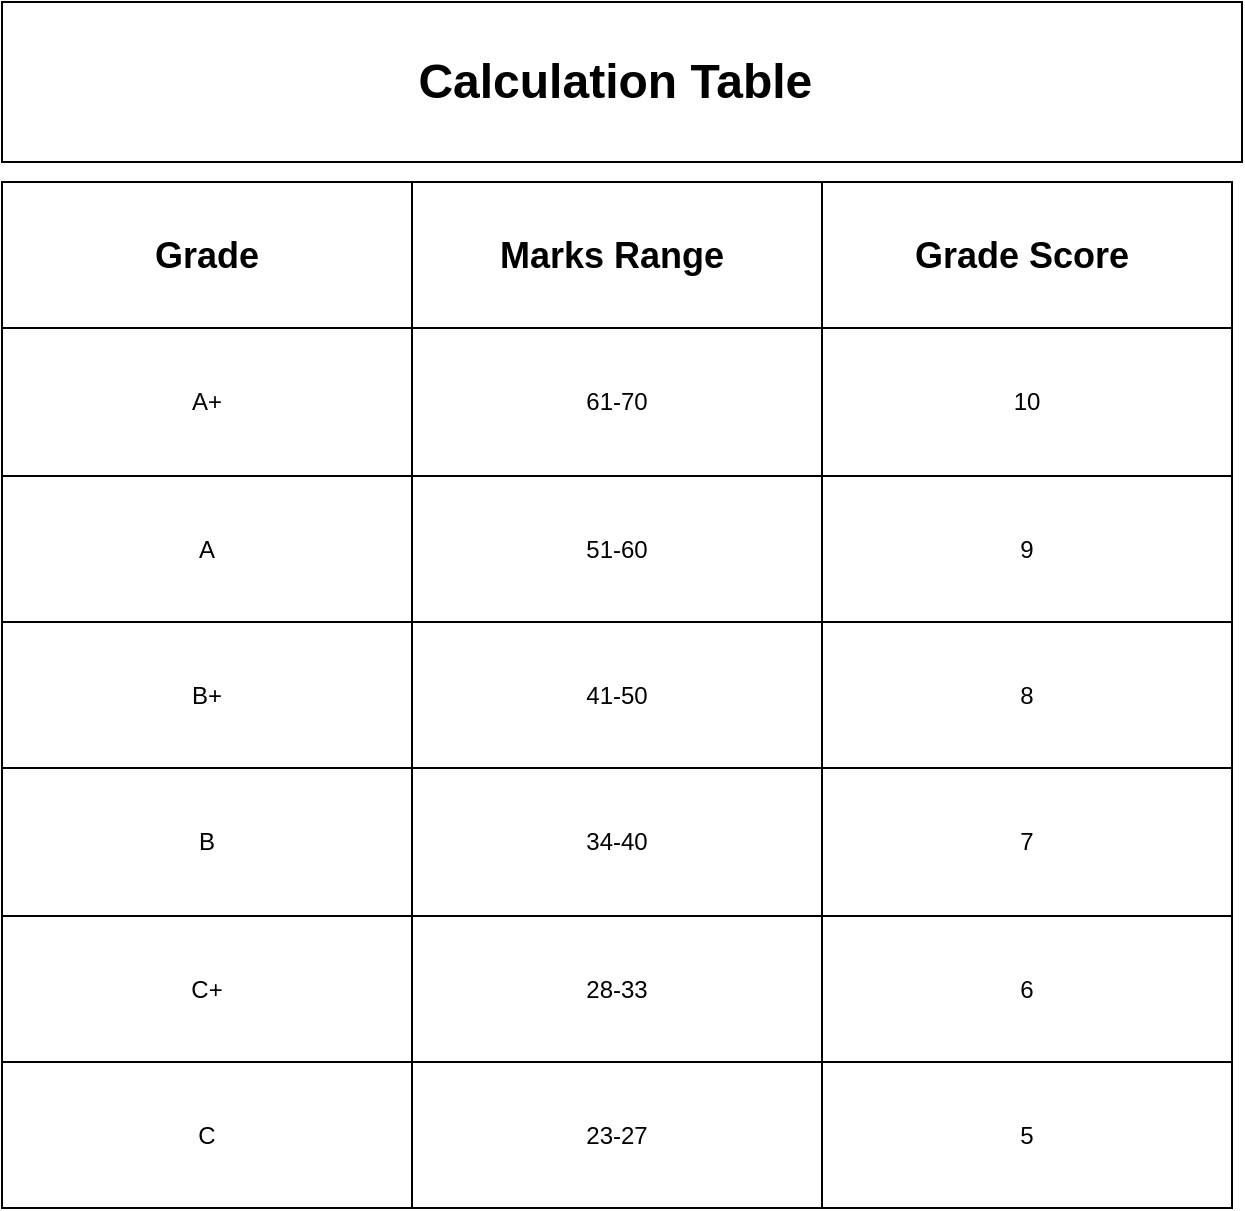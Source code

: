 <mxfile>
    <diagram id="aU_v9LZUCso-I1mCo_V_" name="Page-1">
        <mxGraphModel dx="804" dy="341" grid="1" gridSize="10" guides="1" tooltips="1" connect="1" arrows="1" fold="1" page="1" pageScale="1" pageWidth="850" pageHeight="1100" math="0" shadow="0">
            <root>
                <mxCell id="0"/>
                <mxCell id="1" parent="0"/>
                <mxCell id="3" value="&lt;h1&gt;Calculation Table&amp;nbsp;&lt;/h1&gt;" style="rounded=0;whiteSpace=wrap;html=1;" parent="1" vertex="1">
                    <mxGeometry x="115" y="140" width="620" height="80" as="geometry"/>
                </mxCell>
                <mxCell id="4" value="" style="shape=table;html=1;whiteSpace=wrap;startSize=0;container=1;collapsible=0;childLayout=tableLayout;" parent="1" vertex="1">
                    <mxGeometry x="115" y="230" width="615" height="220" as="geometry"/>
                </mxCell>
                <mxCell id="5" value="" style="shape=tableRow;horizontal=0;startSize=0;swimlaneHead=0;swimlaneBody=0;top=0;left=0;bottom=0;right=0;collapsible=0;dropTarget=0;fillColor=none;points=[[0,0.5],[1,0.5]];portConstraint=eastwest;" parent="4" vertex="1">
                    <mxGeometry width="615" height="73" as="geometry"/>
                </mxCell>
                <mxCell id="6" value="&lt;h2&gt;Grade&lt;/h2&gt;" style="shape=partialRectangle;html=1;whiteSpace=wrap;connectable=0;fillColor=none;top=0;left=0;bottom=0;right=0;overflow=hidden;" parent="5" vertex="1">
                    <mxGeometry width="205" height="73" as="geometry">
                        <mxRectangle width="205" height="73" as="alternateBounds"/>
                    </mxGeometry>
                </mxCell>
                <mxCell id="7" value="&lt;h2&gt;Marks Range&amp;nbsp;&lt;/h2&gt;" style="shape=partialRectangle;html=1;whiteSpace=wrap;connectable=0;fillColor=none;top=0;left=0;bottom=0;right=0;overflow=hidden;" parent="5" vertex="1">
                    <mxGeometry x="205" width="205" height="73" as="geometry">
                        <mxRectangle width="205" height="73" as="alternateBounds"/>
                    </mxGeometry>
                </mxCell>
                <mxCell id="8" value="&lt;h2&gt;Grade Score&amp;nbsp;&lt;/h2&gt;" style="shape=partialRectangle;html=1;whiteSpace=wrap;connectable=0;fillColor=none;top=0;left=0;bottom=0;right=0;overflow=hidden;" parent="5" vertex="1">
                    <mxGeometry x="410" width="205" height="73" as="geometry">
                        <mxRectangle width="205" height="73" as="alternateBounds"/>
                    </mxGeometry>
                </mxCell>
                <mxCell id="9" value="" style="shape=tableRow;horizontal=0;startSize=0;swimlaneHead=0;swimlaneBody=0;top=0;left=0;bottom=0;right=0;collapsible=0;dropTarget=0;fillColor=none;points=[[0,0.5],[1,0.5]];portConstraint=eastwest;" parent="4" vertex="1">
                    <mxGeometry y="73" width="615" height="74" as="geometry"/>
                </mxCell>
                <mxCell id="10" value="A+" style="shape=partialRectangle;html=1;whiteSpace=wrap;connectable=0;fillColor=none;top=0;left=0;bottom=0;right=0;overflow=hidden;" parent="9" vertex="1">
                    <mxGeometry width="205" height="74" as="geometry">
                        <mxRectangle width="205" height="74" as="alternateBounds"/>
                    </mxGeometry>
                </mxCell>
                <mxCell id="11" value="61-70" style="shape=partialRectangle;html=1;whiteSpace=wrap;connectable=0;fillColor=none;top=0;left=0;bottom=0;right=0;overflow=hidden;" parent="9" vertex="1">
                    <mxGeometry x="205" width="205" height="74" as="geometry">
                        <mxRectangle width="205" height="74" as="alternateBounds"/>
                    </mxGeometry>
                </mxCell>
                <mxCell id="12" value="10" style="shape=partialRectangle;html=1;whiteSpace=wrap;connectable=0;fillColor=none;top=0;left=0;bottom=0;right=0;overflow=hidden;" parent="9" vertex="1">
                    <mxGeometry x="410" width="205" height="74" as="geometry">
                        <mxRectangle width="205" height="74" as="alternateBounds"/>
                    </mxGeometry>
                </mxCell>
                <mxCell id="13" value="" style="shape=tableRow;horizontal=0;startSize=0;swimlaneHead=0;swimlaneBody=0;top=0;left=0;bottom=0;right=0;collapsible=0;dropTarget=0;fillColor=none;points=[[0,0.5],[1,0.5]];portConstraint=eastwest;" parent="4" vertex="1">
                    <mxGeometry y="147" width="615" height="73" as="geometry"/>
                </mxCell>
                <mxCell id="14" value="A" style="shape=partialRectangle;html=1;whiteSpace=wrap;connectable=0;fillColor=none;top=0;left=0;bottom=0;right=0;overflow=hidden;" parent="13" vertex="1">
                    <mxGeometry width="205" height="73" as="geometry">
                        <mxRectangle width="205" height="73" as="alternateBounds"/>
                    </mxGeometry>
                </mxCell>
                <mxCell id="15" value="51-60" style="shape=partialRectangle;html=1;whiteSpace=wrap;connectable=0;fillColor=none;top=0;left=0;bottom=0;right=0;overflow=hidden;" parent="13" vertex="1">
                    <mxGeometry x="205" width="205" height="73" as="geometry">
                        <mxRectangle width="205" height="73" as="alternateBounds"/>
                    </mxGeometry>
                </mxCell>
                <mxCell id="16" value="9" style="shape=partialRectangle;html=1;whiteSpace=wrap;connectable=0;fillColor=none;top=0;left=0;bottom=0;right=0;overflow=hidden;pointerEvents=1;" parent="13" vertex="1">
                    <mxGeometry x="410" width="205" height="73" as="geometry">
                        <mxRectangle width="205" height="73" as="alternateBounds"/>
                    </mxGeometry>
                </mxCell>
                <mxCell id="17" value="" style="shape=table;html=1;whiteSpace=wrap;startSize=0;container=1;collapsible=0;childLayout=tableLayout;" parent="1" vertex="1">
                    <mxGeometry x="115" y="450" width="615" height="293" as="geometry"/>
                </mxCell>
                <mxCell id="18" value="" style="shape=tableRow;horizontal=0;startSize=0;swimlaneHead=0;swimlaneBody=0;top=0;left=0;bottom=0;right=0;collapsible=0;dropTarget=0;fillColor=none;points=[[0,0.5],[1,0.5]];portConstraint=eastwest;" parent="17" vertex="1">
                    <mxGeometry width="615" height="73" as="geometry"/>
                </mxCell>
                <mxCell id="19" value="B+" style="shape=partialRectangle;html=1;whiteSpace=wrap;connectable=0;fillColor=none;top=0;left=0;bottom=0;right=0;overflow=hidden;" parent="18" vertex="1">
                    <mxGeometry width="205" height="73" as="geometry">
                        <mxRectangle width="205" height="73" as="alternateBounds"/>
                    </mxGeometry>
                </mxCell>
                <mxCell id="20" value="41-50" style="shape=partialRectangle;html=1;whiteSpace=wrap;connectable=0;fillColor=none;top=0;left=0;bottom=0;right=0;overflow=hidden;" parent="18" vertex="1">
                    <mxGeometry x="205" width="205" height="73" as="geometry">
                        <mxRectangle width="205" height="73" as="alternateBounds"/>
                    </mxGeometry>
                </mxCell>
                <mxCell id="21" value="8" style="shape=partialRectangle;html=1;whiteSpace=wrap;connectable=0;fillColor=none;top=0;left=0;bottom=0;right=0;overflow=hidden;" parent="18" vertex="1">
                    <mxGeometry x="410" width="205" height="73" as="geometry">
                        <mxRectangle width="205" height="73" as="alternateBounds"/>
                    </mxGeometry>
                </mxCell>
                <mxCell id="22" value="" style="shape=tableRow;horizontal=0;startSize=0;swimlaneHead=0;swimlaneBody=0;top=0;left=0;bottom=0;right=0;collapsible=0;dropTarget=0;fillColor=none;points=[[0,0.5],[1,0.5]];portConstraint=eastwest;" parent="17" vertex="1">
                    <mxGeometry y="73" width="615" height="74" as="geometry"/>
                </mxCell>
                <mxCell id="23" value="B" style="shape=partialRectangle;html=1;whiteSpace=wrap;connectable=0;fillColor=none;top=0;left=0;bottom=0;right=0;overflow=hidden;" parent="22" vertex="1">
                    <mxGeometry width="205" height="74" as="geometry">
                        <mxRectangle width="205" height="74" as="alternateBounds"/>
                    </mxGeometry>
                </mxCell>
                <mxCell id="24" value="34-40" style="shape=partialRectangle;html=1;whiteSpace=wrap;connectable=0;fillColor=none;top=0;left=0;bottom=0;right=0;overflow=hidden;" parent="22" vertex="1">
                    <mxGeometry x="205" width="205" height="74" as="geometry">
                        <mxRectangle width="205" height="74" as="alternateBounds"/>
                    </mxGeometry>
                </mxCell>
                <mxCell id="25" value="7" style="shape=partialRectangle;html=1;whiteSpace=wrap;connectable=0;fillColor=none;top=0;left=0;bottom=0;right=0;overflow=hidden;" parent="22" vertex="1">
                    <mxGeometry x="410" width="205" height="74" as="geometry">
                        <mxRectangle width="205" height="74" as="alternateBounds"/>
                    </mxGeometry>
                </mxCell>
                <mxCell id="47" value="" style="shape=tableRow;horizontal=0;startSize=0;swimlaneHead=0;swimlaneBody=0;top=0;left=0;bottom=0;right=0;collapsible=0;dropTarget=0;fillColor=none;points=[[0,0.5],[1,0.5]];portConstraint=eastwest;" vertex="1" parent="17">
                    <mxGeometry y="147" width="615" height="73" as="geometry"/>
                </mxCell>
                <mxCell id="48" value="C+" style="shape=partialRectangle;html=1;whiteSpace=wrap;connectable=0;fillColor=none;top=0;left=0;bottom=0;right=0;overflow=hidden;" vertex="1" parent="47">
                    <mxGeometry width="205" height="73" as="geometry">
                        <mxRectangle width="205" height="73" as="alternateBounds"/>
                    </mxGeometry>
                </mxCell>
                <mxCell id="49" value="28-33" style="shape=partialRectangle;html=1;whiteSpace=wrap;connectable=0;fillColor=none;top=0;left=0;bottom=0;right=0;overflow=hidden;" vertex="1" parent="47">
                    <mxGeometry x="205" width="205" height="73" as="geometry">
                        <mxRectangle width="205" height="73" as="alternateBounds"/>
                    </mxGeometry>
                </mxCell>
                <mxCell id="50" value="6" style="shape=partialRectangle;html=1;whiteSpace=wrap;connectable=0;fillColor=none;top=0;left=0;bottom=0;right=0;overflow=hidden;pointerEvents=1;" vertex="1" parent="47">
                    <mxGeometry x="410" width="205" height="73" as="geometry">
                        <mxRectangle width="205" height="73" as="alternateBounds"/>
                    </mxGeometry>
                </mxCell>
                <mxCell id="26" value="" style="shape=tableRow;horizontal=0;startSize=0;swimlaneHead=0;swimlaneBody=0;top=0;left=0;bottom=0;right=0;collapsible=0;dropTarget=0;fillColor=none;points=[[0,0.5],[1,0.5]];portConstraint=eastwest;" parent="17" vertex="1">
                    <mxGeometry y="220" width="615" height="73" as="geometry"/>
                </mxCell>
                <mxCell id="27" value="C" style="shape=partialRectangle;html=1;whiteSpace=wrap;connectable=0;fillColor=none;top=0;left=0;bottom=0;right=0;overflow=hidden;" parent="26" vertex="1">
                    <mxGeometry width="205" height="73" as="geometry">
                        <mxRectangle width="205" height="73" as="alternateBounds"/>
                    </mxGeometry>
                </mxCell>
                <mxCell id="28" value="23-27" style="shape=partialRectangle;html=1;whiteSpace=wrap;connectable=0;fillColor=none;top=0;left=0;bottom=0;right=0;overflow=hidden;" parent="26" vertex="1">
                    <mxGeometry x="205" width="205" height="73" as="geometry">
                        <mxRectangle width="205" height="73" as="alternateBounds"/>
                    </mxGeometry>
                </mxCell>
                <mxCell id="29" value="5" style="shape=partialRectangle;html=1;whiteSpace=wrap;connectable=0;fillColor=none;top=0;left=0;bottom=0;right=0;overflow=hidden;pointerEvents=1;" parent="26" vertex="1">
                    <mxGeometry x="410" width="205" height="73" as="geometry">
                        <mxRectangle width="205" height="73" as="alternateBounds"/>
                    </mxGeometry>
                </mxCell>
            </root>
        </mxGraphModel>
    </diagram>
</mxfile>